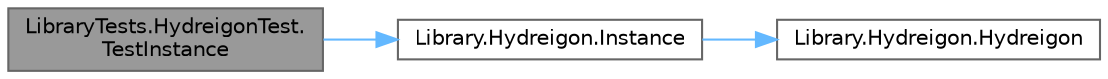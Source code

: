 digraph "LibraryTests.HydreigonTest.TestInstance"
{
 // INTERACTIVE_SVG=YES
 // LATEX_PDF_SIZE
  bgcolor="transparent";
  edge [fontname=Helvetica,fontsize=10,labelfontname=Helvetica,labelfontsize=10];
  node [fontname=Helvetica,fontsize=10,shape=box,height=0.2,width=0.4];
  rankdir="LR";
  Node1 [id="Node000001",label="LibraryTests.HydreigonTest.\lTestInstance",height=0.2,width=0.4,color="gray40", fillcolor="grey60", style="filled", fontcolor="black",tooltip="Test del método Instance."];
  Node1 -> Node2 [id="edge1_Node000001_Node000002",color="steelblue1",style="solid",tooltip=" "];
  Node2 [id="Node000002",label="Library.Hydreigon.Instance",height=0.2,width=0.4,color="grey40", fillcolor="white", style="filled",URL="$classLibrary_1_1Hydreigon.html#aa9a2af73692029374d059e2a2fa8f7af",tooltip="Este método retorna una copia del pokemon aplicando así, el patrón prototype."];
  Node2 -> Node3 [id="edge2_Node000002_Node000003",color="steelblue1",style="solid",tooltip=" "];
  Node3 [id="Node000003",label="Library.Hydreigon.Hydreigon",height=0.2,width=0.4,color="grey40", fillcolor="white", style="filled",URL="$classLibrary_1_1Hydreigon.html#a7194f60f410e3eaf57a52d8796c6a6a9",tooltip="Constructor de Hydreigon, implementa el patron GRASP creator."];
}
